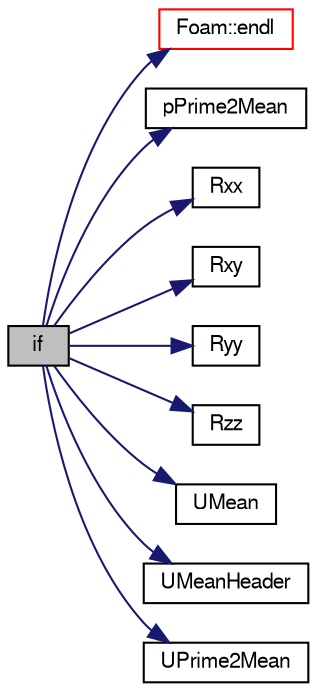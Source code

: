 digraph "if"
{
  bgcolor="transparent";
  edge [fontname="FreeSans",fontsize="10",labelfontname="FreeSans",labelfontsize="10"];
  node [fontname="FreeSans",fontsize="10",shape=record];
  rankdir="LR";
  Node3 [label="if",height=0.2,width=0.4,color="black", fillcolor="grey75", style="filled", fontcolor="black"];
  Node3 -> Node4 [color="midnightblue",fontsize="10",style="solid",fontname="FreeSans"];
  Node4 [label="Foam::endl",height=0.2,width=0.4,color="red",URL="$a21124.html#a2db8fe02a0d3909e9351bb4275b23ce4",tooltip="Add newline and flush stream. "];
  Node3 -> Node6 [color="midnightblue",fontsize="10",style="solid",fontname="FreeSans"];
  Node6 [label="pPrime2Mean",height=0.2,width=0.4,color="black",URL="$a39620.html#af5b6911bd84c3899e8382dae313e0536"];
  Node3 -> Node7 [color="midnightblue",fontsize="10",style="solid",fontname="FreeSans"];
  Node7 [label="Rxx",height=0.2,width=0.4,color="black",URL="$a39620.html#a18e36f3551c79d5bd915141dddb243dd"];
  Node3 -> Node8 [color="midnightblue",fontsize="10",style="solid",fontname="FreeSans"];
  Node8 [label="Rxy",height=0.2,width=0.4,color="black",URL="$a39620.html#af82cfffbd63a5271ab90fed3dd0687a9"];
  Node3 -> Node9 [color="midnightblue",fontsize="10",style="solid",fontname="FreeSans"];
  Node9 [label="Ryy",height=0.2,width=0.4,color="black",URL="$a39620.html#ad0eac13a0096b4276ec24b62576b16c4"];
  Node3 -> Node10 [color="midnightblue",fontsize="10",style="solid",fontname="FreeSans"];
  Node10 [label="Rzz",height=0.2,width=0.4,color="black",URL="$a39620.html#af8892fa401a9155c8f1263f2d0547e4d"];
  Node3 -> Node11 [color="midnightblue",fontsize="10",style="solid",fontname="FreeSans"];
  Node11 [label="UMean",height=0.2,width=0.4,color="black",URL="$a39620.html#ab929df5b5c16340fcfdc0840be6c8a73"];
  Node3 -> Node12 [color="midnightblue",fontsize="10",style="solid",fontname="FreeSans"];
  Node12 [label="UMeanHeader",height=0.2,width=0.4,color="black",URL="$a39620.html#ab3c85ceff73860c1725e547d58f9756b"];
  Node3 -> Node13 [color="midnightblue",fontsize="10",style="solid",fontname="FreeSans"];
  Node13 [label="UPrime2Mean",height=0.2,width=0.4,color="black",URL="$a39620.html#a089aa15d832e22098e3687d91d3ea47e"];
}
